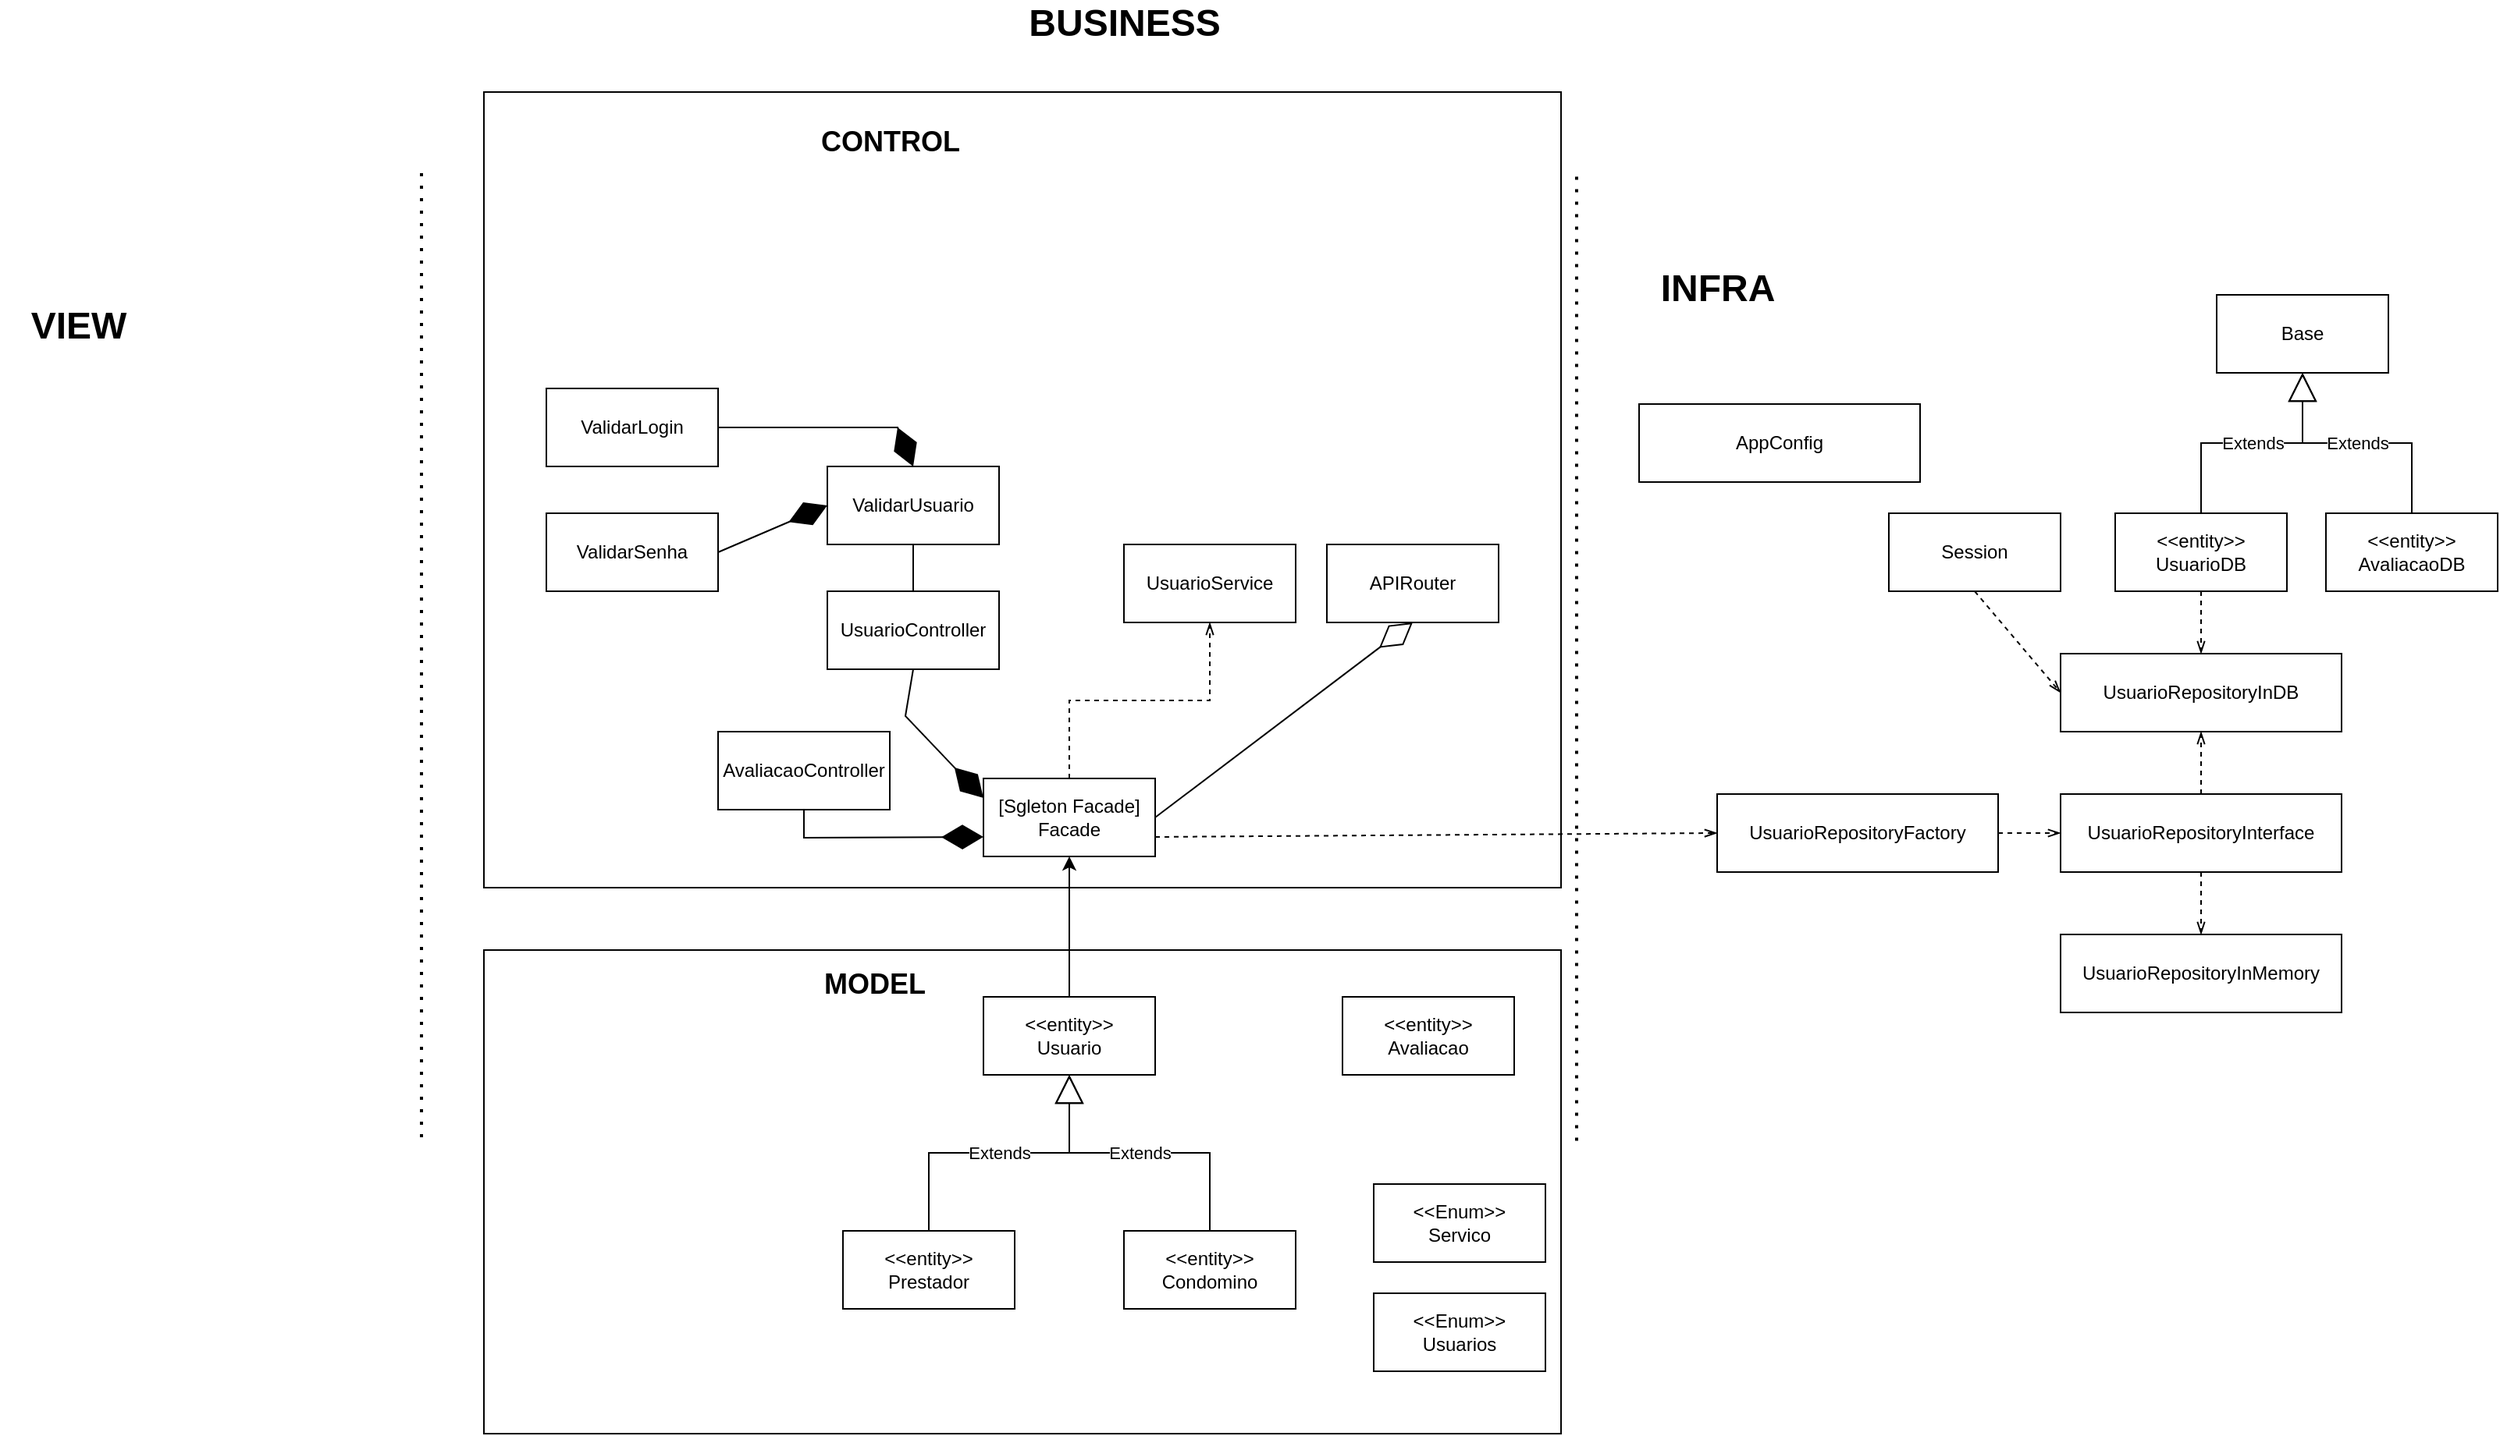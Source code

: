 <mxfile version="24.7.17">
  <diagram name="Page-1" id="8PZzQUvYt4ueWSNvluzU">
    <mxGraphModel dx="1257" dy="620" grid="1" gridSize="10" guides="1" tooltips="1" connect="1" arrows="1" fold="1" page="1" pageScale="1" pageWidth="850" pageHeight="1100" math="0" shadow="0">
      <root>
        <mxCell id="0" />
        <mxCell id="1" parent="0" />
        <mxCell id="emDB4eh1lMRL8pq1mr14-1" value="" style="endArrow=none;dashed=1;html=1;dashPattern=1 3;strokeWidth=2;rounded=0;" edge="1" parent="1">
          <mxGeometry width="50" height="50" relative="1" as="geometry">
            <mxPoint x="310" y="760" as="sourcePoint" />
            <mxPoint x="310" y="137.778" as="targetPoint" />
          </mxGeometry>
        </mxCell>
        <mxCell id="emDB4eh1lMRL8pq1mr14-2" value="" style="endArrow=none;dashed=1;html=1;dashPattern=1 3;strokeWidth=2;rounded=0;" edge="1" parent="1">
          <mxGeometry width="50" height="50" relative="1" as="geometry">
            <mxPoint x="1050" y="762.22" as="sourcePoint" />
            <mxPoint x="1050" y="139.998" as="targetPoint" />
          </mxGeometry>
        </mxCell>
        <mxCell id="emDB4eh1lMRL8pq1mr14-3" value="VIEW" style="text;strokeColor=none;fillColor=none;html=1;fontSize=24;fontStyle=1;verticalAlign=middle;align=center;" vertex="1" parent="1">
          <mxGeometry x="40" y="220" width="100" height="40" as="geometry" />
        </mxCell>
        <mxCell id="emDB4eh1lMRL8pq1mr14-4" value="BUSINESS&lt;div&gt;&lt;br&gt;&lt;/div&gt;" style="text;strokeColor=none;fillColor=none;html=1;fontSize=24;fontStyle=1;verticalAlign=middle;align=center;" vertex="1" parent="1">
          <mxGeometry x="710" y="40" width="100" height="40" as="geometry" />
        </mxCell>
        <mxCell id="emDB4eh1lMRL8pq1mr14-5" value="INFRA&lt;div&gt;&lt;br&gt;&lt;/div&gt;" style="text;strokeColor=none;fillColor=none;html=1;fontSize=24;fontStyle=1;verticalAlign=middle;align=center;" vertex="1" parent="1">
          <mxGeometry x="1090" y="210" width="100" height="40" as="geometry" />
        </mxCell>
        <mxCell id="emDB4eh1lMRL8pq1mr14-6" value="" style="rounded=0;whiteSpace=wrap;html=1;" vertex="1" parent="1">
          <mxGeometry x="350" y="90" width="690" height="510" as="geometry" />
        </mxCell>
        <mxCell id="emDB4eh1lMRL8pq1mr14-7" value="" style="rounded=0;whiteSpace=wrap;html=1;" vertex="1" parent="1">
          <mxGeometry x="350" y="640" width="690" height="310" as="geometry" />
        </mxCell>
        <mxCell id="emDB4eh1lMRL8pq1mr14-8" value="&lt;font style=&quot;font-size: 18px;&quot;&gt;CONTROL&lt;/font&gt;" style="text;strokeColor=none;fillColor=none;html=1;fontSize=24;fontStyle=1;verticalAlign=middle;align=center;" vertex="1" parent="1">
          <mxGeometry x="560" y="100" width="100" height="40" as="geometry" />
        </mxCell>
        <mxCell id="emDB4eh1lMRL8pq1mr14-9" value="&lt;font style=&quot;font-size: 18px;&quot;&gt;MODEL&lt;/font&gt;" style="text;strokeColor=none;fillColor=none;html=1;fontSize=24;fontStyle=1;verticalAlign=middle;align=center;" vertex="1" parent="1">
          <mxGeometry x="550" y="640" width="100" height="40" as="geometry" />
        </mxCell>
        <mxCell id="emDB4eh1lMRL8pq1mr14-10" value="UsuarioController" style="html=1;whiteSpace=wrap;" vertex="1" parent="1">
          <mxGeometry x="570" y="410" width="110" height="50" as="geometry" />
        </mxCell>
        <mxCell id="emDB4eh1lMRL8pq1mr14-11" value="ValidarSenha" style="html=1;whiteSpace=wrap;" vertex="1" parent="1">
          <mxGeometry x="390" y="360" width="110" height="50" as="geometry" />
        </mxCell>
        <mxCell id="emDB4eh1lMRL8pq1mr14-12" value="ValidarLogin" style="html=1;whiteSpace=wrap;" vertex="1" parent="1">
          <mxGeometry x="390" y="280" width="110" height="50" as="geometry" />
        </mxCell>
        <mxCell id="emDB4eh1lMRL8pq1mr14-13" value="ValidarUsuario" style="html=1;whiteSpace=wrap;" vertex="1" parent="1">
          <mxGeometry x="570" y="330" width="110" height="50" as="geometry" />
        </mxCell>
        <mxCell id="emDB4eh1lMRL8pq1mr14-14" value="" style="endArrow=diamondThin;endFill=1;endSize=24;html=1;rounded=0;exitX=1;exitY=0.5;exitDx=0;exitDy=0;entryX=0.5;entryY=0;entryDx=0;entryDy=0;" edge="1" parent="1" source="emDB4eh1lMRL8pq1mr14-12" target="emDB4eh1lMRL8pq1mr14-13">
          <mxGeometry width="160" relative="1" as="geometry">
            <mxPoint x="690" y="480" as="sourcePoint" />
            <mxPoint x="850" y="480" as="targetPoint" />
            <Array as="points">
              <mxPoint x="615" y="305" />
            </Array>
          </mxGeometry>
        </mxCell>
        <mxCell id="emDB4eh1lMRL8pq1mr14-15" value="" style="endArrow=diamondThin;endFill=1;endSize=24;html=1;rounded=0;exitX=1;exitY=0.5;exitDx=0;exitDy=0;entryX=0;entryY=0.5;entryDx=0;entryDy=0;" edge="1" parent="1" source="emDB4eh1lMRL8pq1mr14-11" target="emDB4eh1lMRL8pq1mr14-13">
          <mxGeometry width="160" relative="1" as="geometry">
            <mxPoint x="880" y="350" as="sourcePoint" />
            <mxPoint x="990" y="410" as="targetPoint" />
            <Array as="points" />
          </mxGeometry>
        </mxCell>
        <mxCell id="emDB4eh1lMRL8pq1mr14-16" value="" style="endArrow=none;html=1;rounded=0;entryX=0.5;entryY=1;entryDx=0;entryDy=0;exitX=0.5;exitY=0;exitDx=0;exitDy=0;" edge="1" parent="1" source="emDB4eh1lMRL8pq1mr14-10" target="emDB4eh1lMRL8pq1mr14-13">
          <mxGeometry width="50" height="50" relative="1" as="geometry">
            <mxPoint x="750" y="510" as="sourcePoint" />
            <mxPoint x="800" y="460" as="targetPoint" />
          </mxGeometry>
        </mxCell>
        <mxCell id="emDB4eh1lMRL8pq1mr14-17" value="AvaliacaoController" style="html=1;whiteSpace=wrap;" vertex="1" parent="1">
          <mxGeometry x="500" y="500" width="110" height="50" as="geometry" />
        </mxCell>
        <mxCell id="emDB4eh1lMRL8pq1mr14-18" style="edgeStyle=orthogonalEdgeStyle;rounded=0;orthogonalLoop=1;jettySize=auto;html=1;dashed=1;endArrow=openThin;endFill=0;" edge="1" parent="1" source="emDB4eh1lMRL8pq1mr14-19" target="emDB4eh1lMRL8pq1mr14-29">
          <mxGeometry relative="1" as="geometry" />
        </mxCell>
        <mxCell id="emDB4eh1lMRL8pq1mr14-19" value="&lt;div&gt;[Sgleton Facade]&lt;/div&gt;Facade" style="html=1;whiteSpace=wrap;" vertex="1" parent="1">
          <mxGeometry x="670" y="530" width="110" height="50" as="geometry" />
        </mxCell>
        <mxCell id="emDB4eh1lMRL8pq1mr14-20" style="edgeStyle=orthogonalEdgeStyle;rounded=0;orthogonalLoop=1;jettySize=auto;html=1;entryX=0.5;entryY=1;entryDx=0;entryDy=0;" edge="1" parent="1" source="emDB4eh1lMRL8pq1mr14-21" target="emDB4eh1lMRL8pq1mr14-19">
          <mxGeometry relative="1" as="geometry" />
        </mxCell>
        <mxCell id="emDB4eh1lMRL8pq1mr14-21" value="&lt;div&gt;&amp;lt;&amp;lt;entity&amp;gt;&amp;gt;&lt;/div&gt;Usuario" style="html=1;whiteSpace=wrap;" vertex="1" parent="1">
          <mxGeometry x="670" y="670" width="110" height="50" as="geometry" />
        </mxCell>
        <mxCell id="emDB4eh1lMRL8pq1mr14-23" value="&lt;div&gt;&amp;lt;&amp;lt;entity&amp;gt;&amp;gt;&lt;/div&gt;&lt;div&gt;Condomino&lt;span style=&quot;color: rgba(0, 0, 0, 0); font-family: monospace; font-size: 0px; text-align: start; text-wrap: nowrap; background-color: initial;&quot;&gt;%3CmxGraphModel%3E%3Croot%3E%3CmxCell%20id%3D%220%22%2F%3E%3CmxCell%20id%3D%221%22%20parent%3D%220%22%2F%3E%3CmxCell%20id%3D%222%22%20value%3D%22%26lt%3Bdiv%26gt%3B%26amp%3Blt%3B%26amp%3Blt%3Bentity%26amp%3Bgt%3B%26amp%3Bgt%3B%26lt%3B%2Fdiv%26gt%3BUsuario%22%20style%3D%22html%3D1%3BwhiteSpace%3Dwrap%3B%22%20vertex%3D%221%22%20parent%3D%221%22%3E%3CmxGeometry%20x%3D%22360%22%20y%3D%22530%22%20width%3D%22110%22%20height%3D%2250%22%20as%3D%22geometry%22%2F%3E%3C%2FmxCell%3E%3C%2Froot%3E%3C%2FmxGraphModel%3E&lt;/span&gt;&lt;/div&gt;" style="html=1;whiteSpace=wrap;" vertex="1" parent="1">
          <mxGeometry x="760" y="820" width="110" height="50" as="geometry" />
        </mxCell>
        <mxCell id="emDB4eh1lMRL8pq1mr14-25" value="&lt;div&gt;&amp;lt;&amp;lt;entity&amp;gt;&amp;gt;&lt;/div&gt;&lt;div style=&quot;text-align: center;&quot;&gt;&lt;span style=&quot;text-align: start; background-color: initial;&quot;&gt;Prestador&lt;/span&gt;&lt;span style=&quot;background-color: initial; color: rgba(0, 0, 0, 0); font-family: monospace; font-size: 0px; text-align: start; text-wrap: nowrap;&quot;&gt;%3CmxGraphModel%3E%3Croot%3E%3CmxCell%20id%3D%220%22%2F%3E%3CmxCell%20id%3D%221%22%20parent%3D%220%22%2F%3E%3CmxCell%20id%3D%222%22%20value%3D%22%26lt%3Bdiv%26gt%3B%26amp%3Blt%3B%26amp%3Blt%3Bentity%26amp%3Bgt%3B%26amp%3Bgt%3B%26lt%3B%2Fdiv%26gt%3BUsuario%22%20style%3D%22html%3D1%3BwhiteSpace%3Dwrap%3B%22%20vertex%3D%221%22%20parent%3D%221%22%3E%3CmxGeometry%20x%3D%22360%22%20y%3D%22530%22%20width%3D%22110%22%20height%3D%2250%22%20as%3D%22geometry%22%2F%3E%3C%2FmxCell%3E%3C%2Froot%3E%3C%2FmxGraphModel&lt;/span&gt;&lt;/div&gt;" style="html=1;whiteSpace=wrap;" vertex="1" parent="1">
          <mxGeometry x="580" y="820" width="110" height="50" as="geometry" />
        </mxCell>
        <mxCell id="emDB4eh1lMRL8pq1mr14-26" value="&lt;div&gt;&amp;lt;&amp;lt;entity&amp;gt;&amp;gt;&lt;/div&gt;&lt;div style=&quot;text-align: center;&quot;&gt;&lt;span style=&quot;text-align: start; background-color: initial;&quot;&gt;Avaliacao&lt;/span&gt;&lt;span style=&quot;color: rgba(0, 0, 0, 0); font-family: monospace; font-size: 0px; text-align: start; text-wrap: nowrap; background-color: initial;&quot;&gt;%3CmxGraphModel%3E%3Croot%3E%3CmxCell%20id%3D%220%22%2F%3E%3CmxCell%20id%3D%221%22%20parent%3D%220%22%2F%3E%3CmxCell%20id%3D%222%22%20value%3D%22%26lt%3Bdiv%26gt%3B%26amp%3Blt%3B%26amp%3Blt%3Bentity%26amp%3Bgt%3B%26amp%3Bgt%3B%26lt%3B%2Fdiv%26gt%3BUsuario%22%20style%3D%22html%3D1%3BwhiteSpace%3Dwrap%3B%22%20vertex%3D%221%22%20parent%3D%221%22%3E%3CmxGeometry%20x%3D%22360%22%20y%3D%22530%22%20width%3D%22110%22%20height%3D%2250%22%20as%3D%22geometry%22%2F%3E%3C%2FmxCell%3E%3C%2Froot%3E%3C%2FmxGraphModel%3E&lt;/span&gt;&lt;/div&gt;" style="html=1;whiteSpace=wrap;" vertex="1" parent="1">
          <mxGeometry x="900" y="670" width="110" height="50" as="geometry" />
        </mxCell>
        <mxCell id="emDB4eh1lMRL8pq1mr14-27" value="" style="endArrow=diamondThin;endFill=1;endSize=24;html=1;rounded=0;exitX=0.5;exitY=1;exitDx=0;exitDy=0;entryX=0;entryY=0.75;entryDx=0;entryDy=0;" edge="1" parent="1" source="emDB4eh1lMRL8pq1mr14-17" target="emDB4eh1lMRL8pq1mr14-19">
          <mxGeometry width="160" relative="1" as="geometry">
            <mxPoint x="845" y="360" as="sourcePoint" />
            <mxPoint x="670" y="570" as="targetPoint" />
            <Array as="points">
              <mxPoint x="555" y="568" />
            </Array>
          </mxGeometry>
        </mxCell>
        <mxCell id="emDB4eh1lMRL8pq1mr14-28" value="" style="endArrow=diamondThin;endFill=1;endSize=24;html=1;rounded=0;exitX=0.5;exitY=1;exitDx=0;exitDy=0;entryX=0;entryY=0.25;entryDx=0;entryDy=0;" edge="1" parent="1" source="emDB4eh1lMRL8pq1mr14-10" target="emDB4eh1lMRL8pq1mr14-19">
          <mxGeometry width="160" relative="1" as="geometry">
            <mxPoint x="625" y="360" as="sourcePoint" />
            <mxPoint x="680" y="405" as="targetPoint" />
            <Array as="points">
              <mxPoint x="620" y="490" />
            </Array>
          </mxGeometry>
        </mxCell>
        <mxCell id="emDB4eh1lMRL8pq1mr14-29" value="UsuarioService" style="html=1;whiteSpace=wrap;" vertex="1" parent="1">
          <mxGeometry x="760" y="380" width="110" height="50" as="geometry" />
        </mxCell>
        <mxCell id="emDB4eh1lMRL8pq1mr14-30" value="APIRouter" style="html=1;whiteSpace=wrap;" vertex="1" parent="1">
          <mxGeometry x="890" y="380" width="110" height="50" as="geometry" />
        </mxCell>
        <mxCell id="emDB4eh1lMRL8pq1mr14-31" style="rounded=0;orthogonalLoop=1;jettySize=auto;html=1;dashed=1;endArrow=openThin;endFill=0;exitX=1;exitY=0.75;exitDx=0;exitDy=0;entryX=0;entryY=0.5;entryDx=0;entryDy=0;" edge="1" parent="1" source="emDB4eh1lMRL8pq1mr14-19" target="emDB4eh1lMRL8pq1mr14-32">
          <mxGeometry relative="1" as="geometry">
            <mxPoint x="735" y="540" as="sourcePoint" />
            <mxPoint x="735" y="320" as="targetPoint" />
          </mxGeometry>
        </mxCell>
        <mxCell id="emDB4eh1lMRL8pq1mr14-32" value="UsuarioRepositoryFactory" style="html=1;whiteSpace=wrap;" vertex="1" parent="1">
          <mxGeometry x="1140" y="540" width="180" height="50" as="geometry" />
        </mxCell>
        <mxCell id="emDB4eh1lMRL8pq1mr14-33" value="" style="endArrow=diamondThin;endFill=0;endSize=24;html=1;rounded=0;entryX=0.5;entryY=1;entryDx=0;entryDy=0;exitX=1;exitY=0.5;exitDx=0;exitDy=0;" edge="1" parent="1" source="emDB4eh1lMRL8pq1mr14-19" target="emDB4eh1lMRL8pq1mr14-30">
          <mxGeometry width="160" relative="1" as="geometry">
            <mxPoint x="770" y="440" as="sourcePoint" />
            <mxPoint x="930" y="440" as="targetPoint" />
          </mxGeometry>
        </mxCell>
        <mxCell id="emDB4eh1lMRL8pq1mr14-34" value="UsuarioRepositoryInterface" style="html=1;whiteSpace=wrap;" vertex="1" parent="1">
          <mxGeometry x="1360" y="540" width="180" height="50" as="geometry" />
        </mxCell>
        <mxCell id="emDB4eh1lMRL8pq1mr14-35" value="UsuarioRepositoryInMemory&lt;span style=&quot;color: rgba(0, 0, 0, 0); font-family: monospace; font-size: 0px; text-align: start; text-wrap: nowrap;&quot;&gt;%3CmxGraphModel%3E%3Croot%3E%3CmxCell%20id%3D%220%22%2F%3E%3CmxCell%20id%3D%221%22%20parent%3D%220%22%2F%3E%3CmxCell%20id%3D%222%22%20value%3D%22UsuarioRepositoryInterface%22%20style%3D%22html%3D1%3BwhiteSpace%3Dwrap%3B%22%20vertex%3D%221%22%20parent%3D%221%22%3E%3CmxGeometry%20x%3D%22990%22%20y%3D%22310%22%20width%3D%22180%22%20height%3D%2250%22%20as%3D%22geometry%22%2F%3E%3C%2FmxCell%3E%3C%2Froot%3E%3C%2FmxGraphModel%3E&lt;/span&gt;" style="html=1;whiteSpace=wrap;" vertex="1" parent="1">
          <mxGeometry x="1360" y="630" width="180" height="50" as="geometry" />
        </mxCell>
        <mxCell id="emDB4eh1lMRL8pq1mr14-36" value="UsuarioRepositoryInDB" style="html=1;whiteSpace=wrap;" vertex="1" parent="1">
          <mxGeometry x="1360" y="450" width="180" height="50" as="geometry" />
        </mxCell>
        <mxCell id="emDB4eh1lMRL8pq1mr14-37" value="AppConfig" style="html=1;whiteSpace=wrap;" vertex="1" parent="1">
          <mxGeometry x="1090" y="290" width="180" height="50" as="geometry" />
        </mxCell>
        <mxCell id="emDB4eh1lMRL8pq1mr14-38" value="&lt;div&gt;&amp;lt;&amp;lt;Enum&amp;gt;&amp;gt;&lt;/div&gt;&lt;div style=&quot;text-align: center;&quot;&gt;&lt;span style=&quot;text-align: start; background-color: initial;&quot;&gt;Servico&lt;/span&gt;&lt;span style=&quot;color: rgba(0, 0, 0, 0); font-family: monospace; font-size: 0px; text-align: start; text-wrap: nowrap; background-color: initial;&quot;&gt;%3CmxGraphModel%3E%3Croot%3E%3CmxCell%20id%3D%220%22%2F%3E%3CmxCell%20id%3D%221%22%20parent%3D%220%22%2F%3E%3CmxCell%20id%3D%222%22%20value%3D%22%26lt%3Bdiv%26gt%3B%26amp%3Blt%3B%26amp%3Blt%3Bentity%26amp%3Bgt%3B%26amp%3Bgt%3B%26lt%3B%2Fdiv%26gt%3BUsuario%22%20style%3D%22html%3D1%3BwhiteSpace%3Dwrap%3B%22%20vertex%3D%221%22%20parent%3D%221%22%3E%3CmxGeometry%20x%3D%22360%22%20y%3D%22530%22%20width%3D%22110%22%20height%3D%2250%22%20as%3D%22geometry%22%2F%3E%3C%2FmxCell%3E%3C%2Froot%3E%3C%2FmxGraphModel%3E&lt;/span&gt;&lt;/div&gt;" style="html=1;whiteSpace=wrap;" vertex="1" parent="1">
          <mxGeometry x="920" y="790" width="110" height="50" as="geometry" />
        </mxCell>
        <mxCell id="emDB4eh1lMRL8pq1mr14-39" value="&lt;div&gt;&amp;lt;&amp;lt;Enum&amp;gt;&amp;gt;&lt;/div&gt;&lt;div style=&quot;text-align: center;&quot;&gt;&lt;span style=&quot;text-align: start; background-color: initial;&quot;&gt;Usuarios&lt;/span&gt;&lt;span style=&quot;color: rgba(0, 0, 0, 0); font-family: monospace; font-size: 0px; text-align: start; text-wrap: nowrap; background-color: initial;&quot;&gt;%3CmxGraphModel%3E%3Croot%3E%3CmxCell%20id%3D%220%22%2F%3E%3CmxCell%20id%3D%221%22%20parent%3D%220%22%2F%3E%3CmxCell%20id%3D%222%22%20value%3D%22%26lt%3Bdiv%26gt%3B%26amp%3Blt%3B%26amp%3Blt%3Bentity%26amp%3Bgt%3B%26amp%3Bgt%3B%26lt%3B%2Fdiv%26gt%3BUsuario%22%20style%3D%22html%3D1%3BwhiteSpace%3Dwrap%3B%22%20vertex%3D%221%22%20parent%3D%221%22%3E%3CmxGeometry%20x%3D%22360%22%20y%3D%22530%22%20width%3D%22110%22%20height%3D%2250%22%20as%3D%22geometry%22%2F%3E%3C%2FmxCell%3E%3C%2Froot%3E%3C%2FmxGraphModel%3E&lt;/span&gt;&lt;/div&gt;" style="html=1;whiteSpace=wrap;" vertex="1" parent="1">
          <mxGeometry x="920" y="860" width="110" height="50" as="geometry" />
        </mxCell>
        <mxCell id="emDB4eh1lMRL8pq1mr14-40" value="&lt;div&gt;&amp;lt;&amp;lt;entity&amp;gt;&amp;gt;&lt;/div&gt;UsuarioDB" style="html=1;whiteSpace=wrap;" vertex="1" parent="1">
          <mxGeometry x="1395" y="360" width="110" height="50" as="geometry" />
        </mxCell>
        <mxCell id="emDB4eh1lMRL8pq1mr14-41" value="&lt;div&gt;&amp;lt;&amp;lt;entity&amp;gt;&amp;gt;&lt;/div&gt;&lt;div style=&quot;text-align: center;&quot;&gt;&lt;span style=&quot;text-align: start; background-color: initial;&quot;&gt;AvaliacaoDB&lt;/span&gt;&lt;span style=&quot;color: rgba(0, 0, 0, 0); font-family: monospace; font-size: 0px; text-align: start; text-wrap: nowrap; background-color: initial;&quot;&gt;%3CmxGraphModel%3E%3Croot%3E%3CmxCell%20id%3D%220%22%2F%3E%3CmxCell%20id%3D%221%22%20parent%3D%220%22%2F%3E%3CmxCell%20id%3D%222%22%20value%3D%22%26lt%3Bdiv%26gt%3B%26amp%3Blt%3B%26amp%3Blt%3Bentity%26amp%3Bgt%3B%26amp%3Bgt%3B%26lt%3B%2Fdiv%26gt%3BUsuario%22%20style%3D%22html%3D1%3BwhiteSpace%3Dwrap%3B%22%20vertex%3D%221%22%20parent%3D%221%22%3E%3CmxGeometry%20x%3D%22360%22%20y%3D%22530%22%20width%3D%22110%22%20height%3D%2250%22%20as%3D%22geometry%22%2F%3E%3C%2FmxCell%3E%3C%2Froot%3E%3C%2FmxGraphModel%3E&lt;/span&gt;&lt;/div&gt;" style="html=1;whiteSpace=wrap;" vertex="1" parent="1">
          <mxGeometry x="1530" y="360" width="110" height="50" as="geometry" />
        </mxCell>
        <mxCell id="emDB4eh1lMRL8pq1mr14-42" value="Base" style="html=1;whiteSpace=wrap;" vertex="1" parent="1">
          <mxGeometry x="1460" y="220" width="110" height="50" as="geometry" />
        </mxCell>
        <mxCell id="emDB4eh1lMRL8pq1mr14-44" value="Extends" style="endArrow=block;endSize=16;endFill=0;html=1;rounded=0;entryX=0.5;entryY=1;entryDx=0;entryDy=0;exitX=0.5;exitY=0;exitDx=0;exitDy=0;edgeStyle=orthogonalEdgeStyle;" edge="1" parent="1" source="emDB4eh1lMRL8pq1mr14-25" target="emDB4eh1lMRL8pq1mr14-21">
          <mxGeometry width="160" relative="1" as="geometry">
            <mxPoint x="690" y="790" as="sourcePoint" />
            <mxPoint x="850" y="790" as="targetPoint" />
          </mxGeometry>
        </mxCell>
        <mxCell id="emDB4eh1lMRL8pq1mr14-45" value="Extends" style="endArrow=block;endSize=16;endFill=0;html=1;rounded=0;entryX=0.5;entryY=1;entryDx=0;entryDy=0;exitX=0.5;exitY=0;exitDx=0;exitDy=0;edgeStyle=orthogonalEdgeStyle;" edge="1" parent="1" source="emDB4eh1lMRL8pq1mr14-23" target="emDB4eh1lMRL8pq1mr14-21">
          <mxGeometry width="160" relative="1" as="geometry">
            <mxPoint x="690" y="790" as="sourcePoint" />
            <mxPoint x="850" y="790" as="targetPoint" />
          </mxGeometry>
        </mxCell>
        <mxCell id="emDB4eh1lMRL8pq1mr14-47" value="Extends" style="endArrow=block;endSize=16;endFill=0;html=1;rounded=0;exitX=0.5;exitY=0;exitDx=0;exitDy=0;edgeStyle=orthogonalEdgeStyle;entryX=0.5;entryY=1;entryDx=0;entryDy=0;" edge="1" parent="1" source="emDB4eh1lMRL8pq1mr14-41" target="emDB4eh1lMRL8pq1mr14-42">
          <mxGeometry width="160" relative="1" as="geometry">
            <mxPoint x="1070" y="410" as="sourcePoint" />
            <mxPoint x="1220" y="290" as="targetPoint" />
          </mxGeometry>
        </mxCell>
        <mxCell id="emDB4eh1lMRL8pq1mr14-48" value="Extends" style="endArrow=block;endSize=16;endFill=0;html=1;rounded=0;exitX=0.5;exitY=0;exitDx=0;exitDy=0;edgeStyle=orthogonalEdgeStyle;" edge="1" parent="1" source="emDB4eh1lMRL8pq1mr14-40" target="emDB4eh1lMRL8pq1mr14-42">
          <mxGeometry width="160" relative="1" as="geometry">
            <mxPoint x="1315" y="430" as="sourcePoint" />
            <mxPoint x="1230" y="300" as="targetPoint" />
          </mxGeometry>
        </mxCell>
        <mxCell id="emDB4eh1lMRL8pq1mr14-50" style="rounded=0;orthogonalLoop=1;jettySize=auto;html=1;dashed=1;endArrow=openThin;endFill=0;exitX=0.5;exitY=1;exitDx=0;exitDy=0;entryX=0.5;entryY=0;entryDx=0;entryDy=0;" edge="1" parent="1" source="emDB4eh1lMRL8pq1mr14-40" target="emDB4eh1lMRL8pq1mr14-36">
          <mxGeometry relative="1" as="geometry">
            <mxPoint x="790" y="578" as="sourcePoint" />
            <mxPoint x="1150" y="575" as="targetPoint" />
          </mxGeometry>
        </mxCell>
        <mxCell id="emDB4eh1lMRL8pq1mr14-53" style="rounded=0;orthogonalLoop=1;jettySize=auto;html=1;dashed=1;endArrow=openThin;endFill=0;exitX=1;exitY=0.5;exitDx=0;exitDy=0;entryX=0;entryY=0.5;entryDx=0;entryDy=0;" edge="1" parent="1" source="emDB4eh1lMRL8pq1mr14-32" target="emDB4eh1lMRL8pq1mr14-34">
          <mxGeometry relative="1" as="geometry">
            <mxPoint x="1435" y="430" as="sourcePoint" />
            <mxPoint x="1450" y="480" as="targetPoint" />
          </mxGeometry>
        </mxCell>
        <mxCell id="emDB4eh1lMRL8pq1mr14-54" style="rounded=0;orthogonalLoop=1;jettySize=auto;html=1;dashed=1;endArrow=openThin;endFill=0;exitX=0.5;exitY=1;exitDx=0;exitDy=0;entryX=0.5;entryY=0;entryDx=0;entryDy=0;" edge="1" parent="1" source="emDB4eh1lMRL8pq1mr14-34" target="emDB4eh1lMRL8pq1mr14-35">
          <mxGeometry relative="1" as="geometry">
            <mxPoint x="1445" y="440" as="sourcePoint" />
            <mxPoint x="1460" y="490" as="targetPoint" />
          </mxGeometry>
        </mxCell>
        <mxCell id="emDB4eh1lMRL8pq1mr14-55" style="rounded=0;orthogonalLoop=1;jettySize=auto;html=1;dashed=1;endArrow=openThin;endFill=0;exitX=0.5;exitY=0;exitDx=0;exitDy=0;entryX=0.5;entryY=1;entryDx=0;entryDy=0;" edge="1" parent="1" source="emDB4eh1lMRL8pq1mr14-34" target="emDB4eh1lMRL8pq1mr14-36">
          <mxGeometry relative="1" as="geometry">
            <mxPoint x="1455" y="450" as="sourcePoint" />
            <mxPoint x="1470" y="500" as="targetPoint" />
          </mxGeometry>
        </mxCell>
        <mxCell id="emDB4eh1lMRL8pq1mr14-56" value="Session" style="html=1;whiteSpace=wrap;" vertex="1" parent="1">
          <mxGeometry x="1250" y="360" width="110" height="50" as="geometry" />
        </mxCell>
        <mxCell id="emDB4eh1lMRL8pq1mr14-57" style="rounded=0;orthogonalLoop=1;jettySize=auto;html=1;dashed=1;endArrow=openThin;endFill=0;exitX=0.5;exitY=1;exitDx=0;exitDy=0;entryX=0;entryY=0.5;entryDx=0;entryDy=0;" edge="1" parent="1" source="emDB4eh1lMRL8pq1mr14-56" target="emDB4eh1lMRL8pq1mr14-36">
          <mxGeometry relative="1" as="geometry">
            <mxPoint x="1460" y="420" as="sourcePoint" />
            <mxPoint x="1460" y="460" as="targetPoint" />
          </mxGeometry>
        </mxCell>
      </root>
    </mxGraphModel>
  </diagram>
</mxfile>
